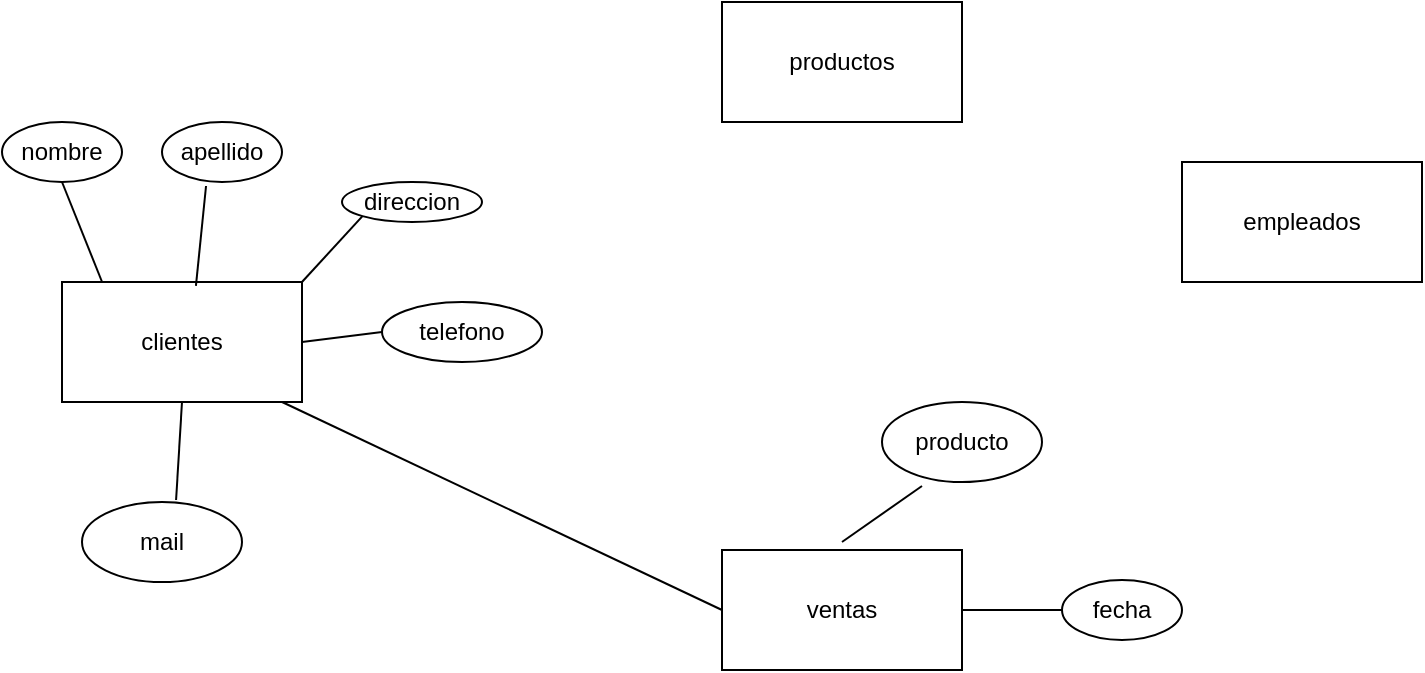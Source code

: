<mxfile version="21.3.2" type="device">
  <diagram name="Page-1" id="h_4gSzfmCuij8ez0xNwh">
    <mxGraphModel dx="1120" dy="452" grid="1" gridSize="10" guides="1" tooltips="1" connect="1" arrows="1" fold="1" page="1" pageScale="1" pageWidth="1169" pageHeight="827" math="0" shadow="0">
      <root>
        <mxCell id="0" />
        <mxCell id="1" parent="0" />
        <mxCell id="46LsbjOeE49O33hVWa-5-1" value="clientes" style="rounded=0;whiteSpace=wrap;html=1;" vertex="1" parent="1">
          <mxGeometry x="70" y="220" width="120" height="60" as="geometry" />
        </mxCell>
        <mxCell id="46LsbjOeE49O33hVWa-5-2" value="productos" style="rounded=0;whiteSpace=wrap;html=1;" vertex="1" parent="1">
          <mxGeometry x="400" y="80" width="120" height="60" as="geometry" />
        </mxCell>
        <mxCell id="46LsbjOeE49O33hVWa-5-3" value="empleados" style="rounded=0;whiteSpace=wrap;html=1;" vertex="1" parent="1">
          <mxGeometry x="630" y="160" width="120" height="60" as="geometry" />
        </mxCell>
        <mxCell id="46LsbjOeE49O33hVWa-5-4" value="ventas" style="rounded=0;whiteSpace=wrap;html=1;" vertex="1" parent="1">
          <mxGeometry x="400" y="354" width="120" height="60" as="geometry" />
        </mxCell>
        <mxCell id="46LsbjOeE49O33hVWa-5-5" value="nombre" style="ellipse;whiteSpace=wrap;html=1;" vertex="1" parent="1">
          <mxGeometry x="40" y="140" width="60" height="30" as="geometry" />
        </mxCell>
        <mxCell id="46LsbjOeE49O33hVWa-5-6" value="apellido" style="ellipse;whiteSpace=wrap;html=1;" vertex="1" parent="1">
          <mxGeometry x="120" y="140" width="60" height="30" as="geometry" />
        </mxCell>
        <mxCell id="46LsbjOeE49O33hVWa-5-7" value="direccion" style="ellipse;whiteSpace=wrap;html=1;" vertex="1" parent="1">
          <mxGeometry x="210" y="170" width="70" height="20" as="geometry" />
        </mxCell>
        <mxCell id="46LsbjOeE49O33hVWa-5-8" value="telefono" style="ellipse;whiteSpace=wrap;html=1;" vertex="1" parent="1">
          <mxGeometry x="230" y="230" width="80" height="30" as="geometry" />
        </mxCell>
        <mxCell id="46LsbjOeE49O33hVWa-5-9" value="mail" style="ellipse;whiteSpace=wrap;html=1;" vertex="1" parent="1">
          <mxGeometry x="80" y="330" width="80" height="40" as="geometry" />
        </mxCell>
        <mxCell id="46LsbjOeE49O33hVWa-5-10" value="" style="endArrow=none;html=1;rounded=0;entryX=0.5;entryY=1;entryDx=0;entryDy=0;exitX=0.588;exitY=-0.025;exitDx=0;exitDy=0;exitPerimeter=0;" edge="1" parent="1" source="46LsbjOeE49O33hVWa-5-9" target="46LsbjOeE49O33hVWa-5-1">
          <mxGeometry width="50" height="50" relative="1" as="geometry">
            <mxPoint x="130" y="320" as="sourcePoint" />
            <mxPoint x="130" y="290" as="targetPoint" />
          </mxGeometry>
        </mxCell>
        <mxCell id="46LsbjOeE49O33hVWa-5-11" value="" style="endArrow=none;html=1;rounded=0;exitX=1;exitY=0.5;exitDx=0;exitDy=0;entryX=0;entryY=0.5;entryDx=0;entryDy=0;" edge="1" parent="1" source="46LsbjOeE49O33hVWa-5-1" target="46LsbjOeE49O33hVWa-5-8">
          <mxGeometry width="50" height="50" relative="1" as="geometry">
            <mxPoint x="450" y="260" as="sourcePoint" />
            <mxPoint x="500" y="210" as="targetPoint" />
          </mxGeometry>
        </mxCell>
        <mxCell id="46LsbjOeE49O33hVWa-5-12" value="" style="endArrow=none;html=1;rounded=0;exitX=1;exitY=0;exitDx=0;exitDy=0;entryX=0;entryY=1;entryDx=0;entryDy=0;" edge="1" parent="1" source="46LsbjOeE49O33hVWa-5-1" target="46LsbjOeE49O33hVWa-5-7">
          <mxGeometry width="50" height="50" relative="1" as="geometry">
            <mxPoint x="200" y="260" as="sourcePoint" />
            <mxPoint x="240" y="255" as="targetPoint" />
          </mxGeometry>
        </mxCell>
        <mxCell id="46LsbjOeE49O33hVWa-5-13" value="" style="endArrow=none;html=1;rounded=0;exitX=0.558;exitY=0.033;exitDx=0;exitDy=0;exitPerimeter=0;entryX=0.367;entryY=1.067;entryDx=0;entryDy=0;entryPerimeter=0;" edge="1" parent="1" source="46LsbjOeE49O33hVWa-5-1" target="46LsbjOeE49O33hVWa-5-6">
          <mxGeometry width="50" height="50" relative="1" as="geometry">
            <mxPoint x="450" y="260" as="sourcePoint" />
            <mxPoint x="500" y="210" as="targetPoint" />
          </mxGeometry>
        </mxCell>
        <mxCell id="46LsbjOeE49O33hVWa-5-14" value="" style="endArrow=none;html=1;rounded=0;exitX=0.167;exitY=0;exitDx=0;exitDy=0;exitPerimeter=0;entryX=0.5;entryY=1;entryDx=0;entryDy=0;" edge="1" parent="1" source="46LsbjOeE49O33hVWa-5-1" target="46LsbjOeE49O33hVWa-5-5">
          <mxGeometry width="50" height="50" relative="1" as="geometry">
            <mxPoint x="450" y="260" as="sourcePoint" />
            <mxPoint x="500" y="210" as="targetPoint" />
          </mxGeometry>
        </mxCell>
        <mxCell id="46LsbjOeE49O33hVWa-5-16" value="producto" style="ellipse;whiteSpace=wrap;html=1;" vertex="1" parent="1">
          <mxGeometry x="480" y="280" width="80" height="40" as="geometry" />
        </mxCell>
        <mxCell id="46LsbjOeE49O33hVWa-5-17" value="fecha" style="ellipse;whiteSpace=wrap;html=1;" vertex="1" parent="1">
          <mxGeometry x="570" y="369" width="60" height="30" as="geometry" />
        </mxCell>
        <mxCell id="46LsbjOeE49O33hVWa-5-18" value="" style="endArrow=none;html=1;rounded=0;entryX=0.917;entryY=1;entryDx=0;entryDy=0;entryPerimeter=0;exitX=0;exitY=0.5;exitDx=0;exitDy=0;" edge="1" parent="1" source="46LsbjOeE49O33hVWa-5-4" target="46LsbjOeE49O33hVWa-5-1">
          <mxGeometry width="50" height="50" relative="1" as="geometry">
            <mxPoint x="450" y="360" as="sourcePoint" />
            <mxPoint x="500" y="310" as="targetPoint" />
          </mxGeometry>
        </mxCell>
        <mxCell id="46LsbjOeE49O33hVWa-5-19" value="" style="endArrow=none;html=1;rounded=0;entryX=0.25;entryY=1.05;entryDx=0;entryDy=0;entryPerimeter=0;" edge="1" parent="1" target="46LsbjOeE49O33hVWa-5-16">
          <mxGeometry width="50" height="50" relative="1" as="geometry">
            <mxPoint x="460" y="350" as="sourcePoint" />
            <mxPoint x="500" y="330" as="targetPoint" />
          </mxGeometry>
        </mxCell>
        <mxCell id="46LsbjOeE49O33hVWa-5-20" value="" style="endArrow=none;html=1;rounded=0;entryX=0;entryY=0.5;entryDx=0;entryDy=0;exitX=1;exitY=0.5;exitDx=0;exitDy=0;" edge="1" parent="1" source="46LsbjOeE49O33hVWa-5-4" target="46LsbjOeE49O33hVWa-5-17">
          <mxGeometry width="50" height="50" relative="1" as="geometry">
            <mxPoint x="450" y="360" as="sourcePoint" />
            <mxPoint x="500" y="310" as="targetPoint" />
          </mxGeometry>
        </mxCell>
      </root>
    </mxGraphModel>
  </diagram>
</mxfile>
